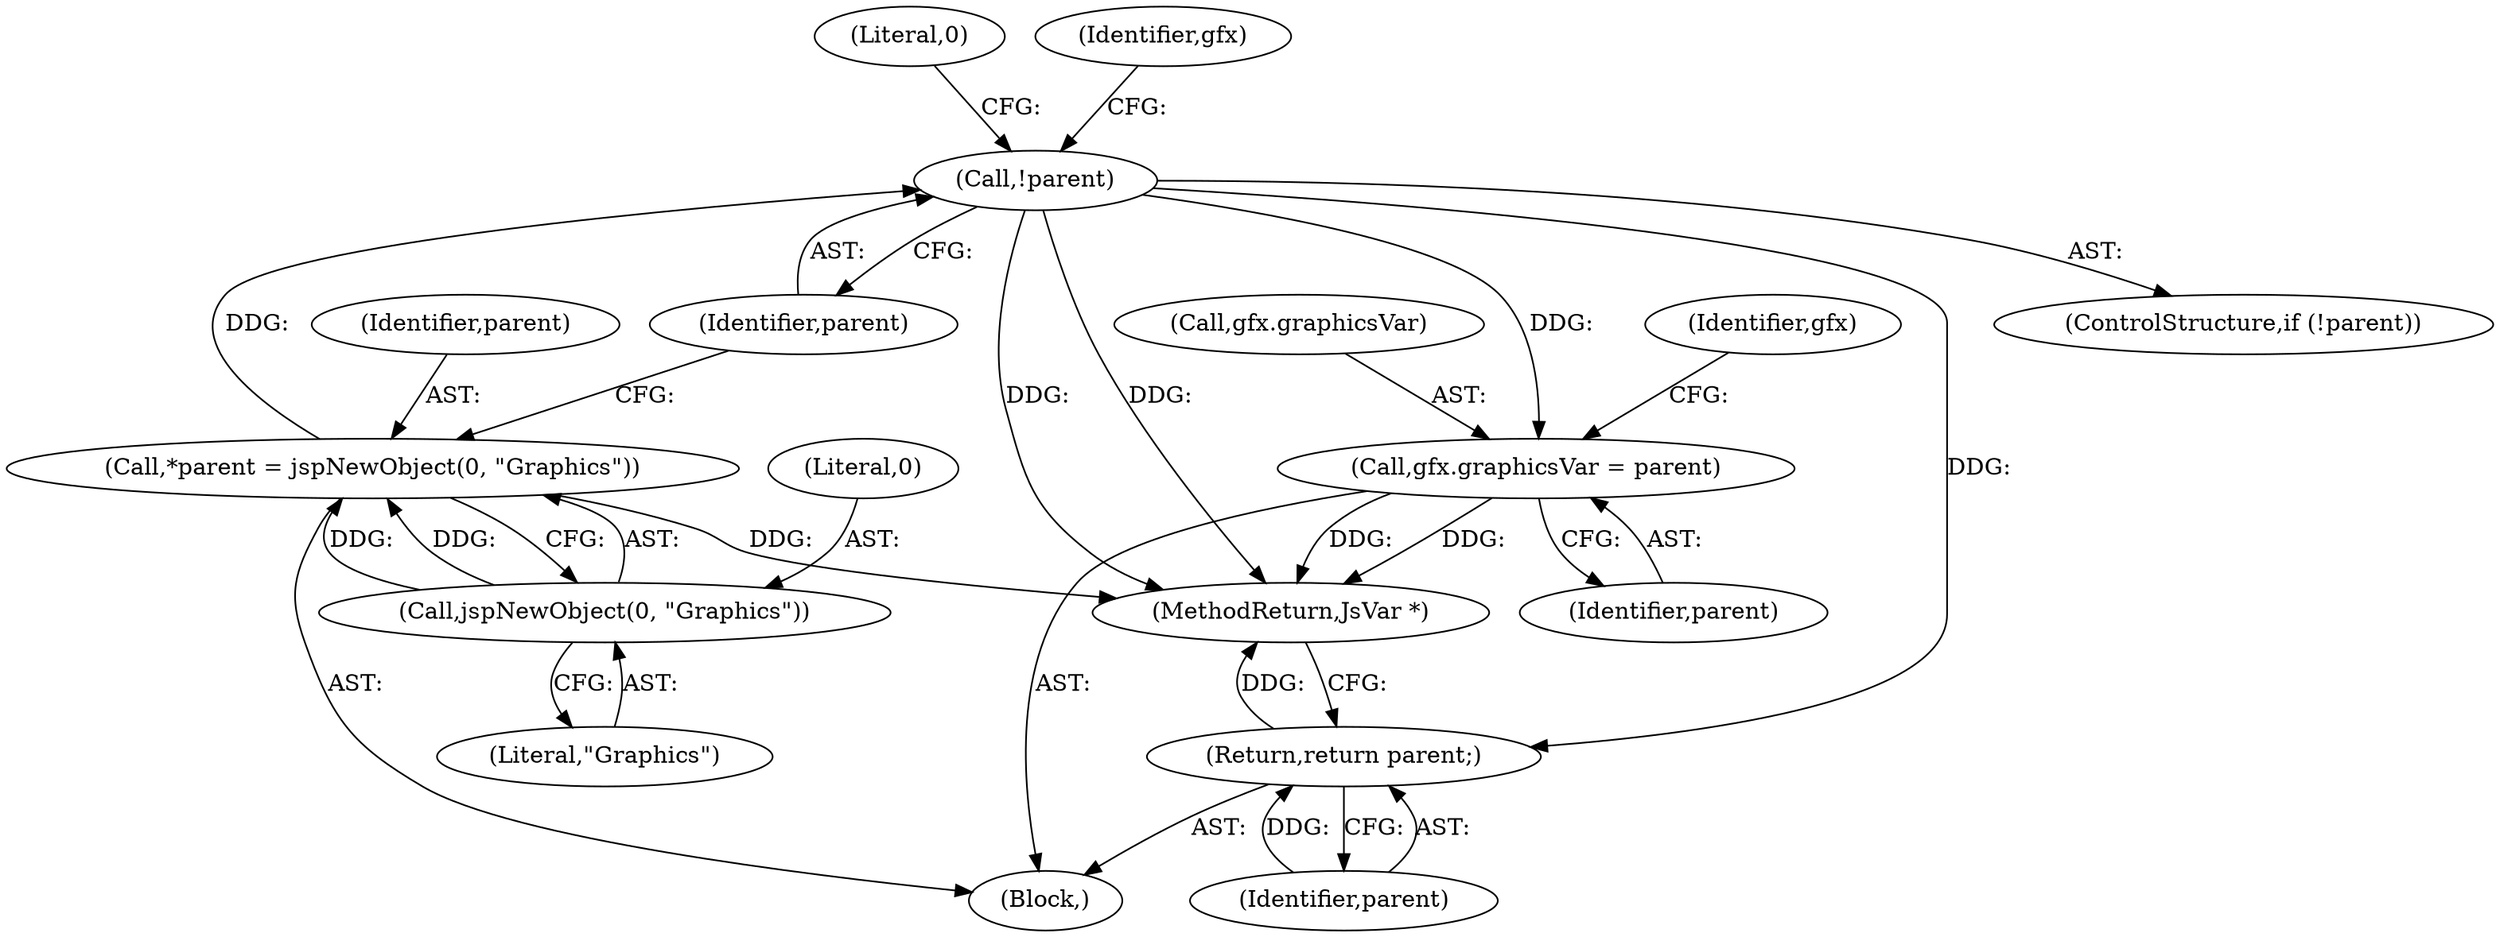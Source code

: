digraph "0_Espruino_8a44b04b584b3d3ab1cb68fed410f7ecb165e50e@pointer" {
"1000147" [label="(Call,!parent)"];
"1000141" [label="(Call,*parent = jspNewObject(0, \"Graphics\"))"];
"1000143" [label="(Call,jspNewObject(0, \"Graphics\"))"];
"1000169" [label="(Call,gfx.graphicsVar = parent)"];
"1000428" [label="(Return,return parent;)"];
"1000150" [label="(Literal,0)"];
"1000428" [label="(Return,return parent;)"];
"1000143" [label="(Call,jspNewObject(0, \"Graphics\"))"];
"1000141" [label="(Call,*parent = jspNewObject(0, \"Graphics\"))"];
"1000169" [label="(Call,gfx.graphicsVar = parent)"];
"1000154" [label="(Identifier,gfx)"];
"1000145" [label="(Literal,\"Graphics\")"];
"1000177" [label="(Identifier,gfx)"];
"1000147" [label="(Call,!parent)"];
"1000146" [label="(ControlStructure,if (!parent))"];
"1000430" [label="(MethodReturn,JsVar *)"];
"1000142" [label="(Identifier,parent)"];
"1000170" [label="(Call,gfx.graphicsVar)"];
"1000429" [label="(Identifier,parent)"];
"1000148" [label="(Identifier,parent)"];
"1000173" [label="(Identifier,parent)"];
"1000144" [label="(Literal,0)"];
"1000107" [label="(Block,)"];
"1000147" -> "1000146"  [label="AST: "];
"1000147" -> "1000148"  [label="CFG: "];
"1000148" -> "1000147"  [label="AST: "];
"1000150" -> "1000147"  [label="CFG: "];
"1000154" -> "1000147"  [label="CFG: "];
"1000147" -> "1000430"  [label="DDG: "];
"1000147" -> "1000430"  [label="DDG: "];
"1000141" -> "1000147"  [label="DDG: "];
"1000147" -> "1000169"  [label="DDG: "];
"1000147" -> "1000428"  [label="DDG: "];
"1000141" -> "1000107"  [label="AST: "];
"1000141" -> "1000143"  [label="CFG: "];
"1000142" -> "1000141"  [label="AST: "];
"1000143" -> "1000141"  [label="AST: "];
"1000148" -> "1000141"  [label="CFG: "];
"1000141" -> "1000430"  [label="DDG: "];
"1000143" -> "1000141"  [label="DDG: "];
"1000143" -> "1000141"  [label="DDG: "];
"1000143" -> "1000145"  [label="CFG: "];
"1000144" -> "1000143"  [label="AST: "];
"1000145" -> "1000143"  [label="AST: "];
"1000169" -> "1000107"  [label="AST: "];
"1000169" -> "1000173"  [label="CFG: "];
"1000170" -> "1000169"  [label="AST: "];
"1000173" -> "1000169"  [label="AST: "];
"1000177" -> "1000169"  [label="CFG: "];
"1000169" -> "1000430"  [label="DDG: "];
"1000169" -> "1000430"  [label="DDG: "];
"1000428" -> "1000107"  [label="AST: "];
"1000428" -> "1000429"  [label="CFG: "];
"1000429" -> "1000428"  [label="AST: "];
"1000430" -> "1000428"  [label="CFG: "];
"1000428" -> "1000430"  [label="DDG: "];
"1000429" -> "1000428"  [label="DDG: "];
}

